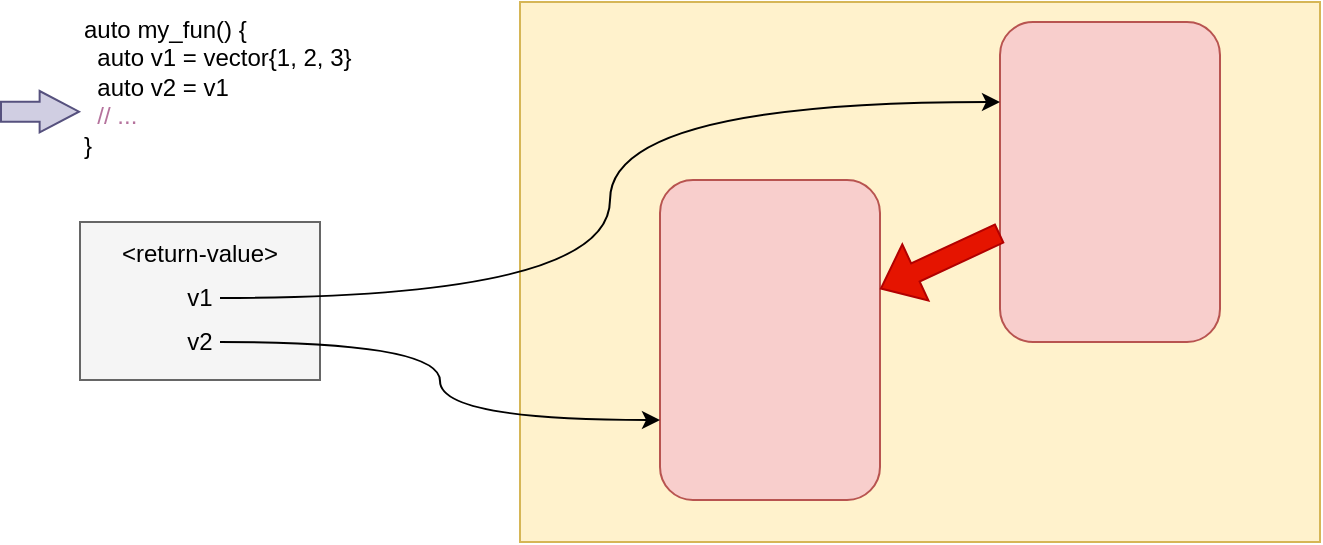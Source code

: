 <mxfile version="16.1.2" type="device"><diagram id="kzGHKFvK9nS3FoZJx1ub" name="Page-1"><mxGraphModel dx="1102" dy="1025" grid="1" gridSize="10" guides="1" tooltips="1" connect="1" arrows="1" fold="1" page="1" pageScale="1" pageWidth="827" pageHeight="1169" math="0" shadow="0"><root><mxCell id="0"/><mxCell id="1" parent="0"/><mxCell id="2X_FncriPayeMaECkJZU-1" value="" style="rounded=0;whiteSpace=wrap;html=1;fillColor=#f5f5f5;fontColor=#333333;strokeColor=#666666;" parent="1" vertex="1"><mxGeometry x="80" y="140" width="120" height="79" as="geometry"/></mxCell><mxCell id="2X_FncriPayeMaECkJZU-2" value="" style="rounded=0;whiteSpace=wrap;html=1;fillColor=#fff2cc;strokeColor=#d6b656;" parent="1" vertex="1"><mxGeometry x="300" y="30" width="400" height="270" as="geometry"/></mxCell><mxCell id="2X_FncriPayeMaECkJZU-3" value="" style="rounded=1;whiteSpace=wrap;html=1;fillColor=#f8cecc;strokeColor=#b85450;" parent="1" vertex="1"><mxGeometry x="540" y="40" width="110" height="160" as="geometry"/></mxCell><mxCell id="2X_FncriPayeMaECkJZU-4" value="" style="rounded=1;whiteSpace=wrap;html=1;fillColor=#f8cecc;strokeColor=#b85450;" parent="1" vertex="1"><mxGeometry x="370" y="119" width="110" height="160" as="geometry"/></mxCell><mxCell id="2X_FncriPayeMaECkJZU-8" style="edgeStyle=orthogonalEdgeStyle;rounded=0;orthogonalLoop=1;jettySize=auto;html=1;entryX=0;entryY=0.25;entryDx=0;entryDy=0;curved=1;" parent="1" source="2X_FncriPayeMaECkJZU-5" target="2X_FncriPayeMaECkJZU-3" edge="1"><mxGeometry relative="1" as="geometry"/></mxCell><mxCell id="2X_FncriPayeMaECkJZU-5" value="v1" style="text;html=1;strokeColor=none;fillColor=none;align=center;verticalAlign=middle;whiteSpace=wrap;rounded=0;" parent="1" vertex="1"><mxGeometry x="130" y="168" width="20" height="20" as="geometry"/></mxCell><mxCell id="2X_FncriPayeMaECkJZU-9" style="edgeStyle=orthogonalEdgeStyle;rounded=0;orthogonalLoop=1;jettySize=auto;html=1;curved=1;entryX=0;entryY=0.75;entryDx=0;entryDy=0;" parent="1" source="2X_FncriPayeMaECkJZU-6" target="2X_FncriPayeMaECkJZU-4" edge="1"><mxGeometry relative="1" as="geometry"/></mxCell><mxCell id="2X_FncriPayeMaECkJZU-6" value="v2" style="text;html=1;strokeColor=none;fillColor=none;align=center;verticalAlign=middle;whiteSpace=wrap;rounded=0;" parent="1" vertex="1"><mxGeometry x="130" y="190" width="20" height="20" as="geometry"/></mxCell><mxCell id="2X_FncriPayeMaECkJZU-7" value="&amp;lt;return-value&amp;gt;" style="text;html=1;strokeColor=none;fillColor=none;align=center;verticalAlign=middle;whiteSpace=wrap;rounded=0;" parent="1" vertex="1"><mxGeometry x="80" y="146" width="120" height="20" as="geometry"/></mxCell><mxCell id="2X_FncriPayeMaECkJZU-10" value="" style="shape=flexArrow;endArrow=classic;html=1;rounded=0;curved=1;fillColor=#e51400;strokeColor=#B20000;" parent="1" source="2X_FncriPayeMaECkJZU-3" target="2X_FncriPayeMaECkJZU-4" edge="1"><mxGeometry width="50" height="50" relative="1" as="geometry"><mxPoint x="390" y="550" as="sourcePoint"/><mxPoint x="440" y="500" as="targetPoint"/></mxGeometry></mxCell><mxCell id="2X_FncriPayeMaECkJZU-11" value="auto my_fun() {&lt;br&gt;&amp;nbsp; auto v1 = vector{1, 2, 3}&lt;br&gt;&amp;nbsp; auto v2 = v1&lt;br&gt;&lt;font color=&quot;#b5739d&quot;&gt;&amp;nbsp; // ...&lt;br&gt;&lt;/font&gt;}" style="text;html=1;strokeColor=none;fillColor=none;align=left;verticalAlign=top;whiteSpace=wrap;rounded=0;labelPosition=center;verticalLabelPosition=middle;" parent="1" vertex="1"><mxGeometry x="80" y="30" width="150" height="110" as="geometry"/></mxCell><mxCell id="2X_FncriPayeMaECkJZU-12" value="" style="shape=flexArrow;endArrow=classic;html=1;rounded=0;curved=1;endWidth=9.722;endSize=6.228;fillColor=#d0cee2;strokeColor=#56517e;" parent="1" edge="1"><mxGeometry width="50" height="50" relative="1" as="geometry"><mxPoint x="40" y="84.86" as="sourcePoint"/><mxPoint x="80" y="84.86" as="targetPoint"/></mxGeometry></mxCell></root></mxGraphModel></diagram></mxfile>